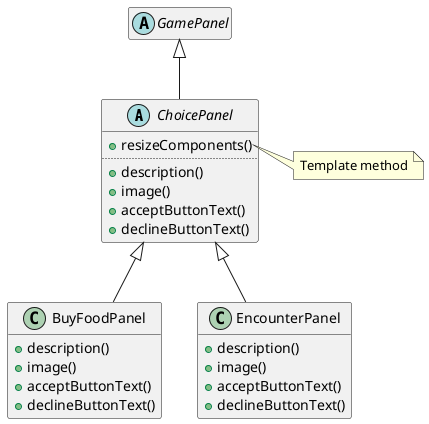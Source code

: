 @startuml
'https://plantuml.com/class-diagram

hide empty members

    abstract class ChoicePanel extends GamePanel{
        +resizeComponents()
        ..
        +description()
        +image()
        +acceptButtonText()
        +declineButtonText()
    }
    note right of ChoicePanel::resizeComponents
        Template method
    end note

    class BuyFoodPanel extends ChoicePanel{
        +description()
        +image()
        +acceptButtonText()
        +declineButtonText()
    }

    class EncounterPanel extends ChoicePanel{
        +description()
        +image()
        +acceptButtonText()
        +declineButtonText()
    }

    abstract class GamePanel{

    }

@enduml